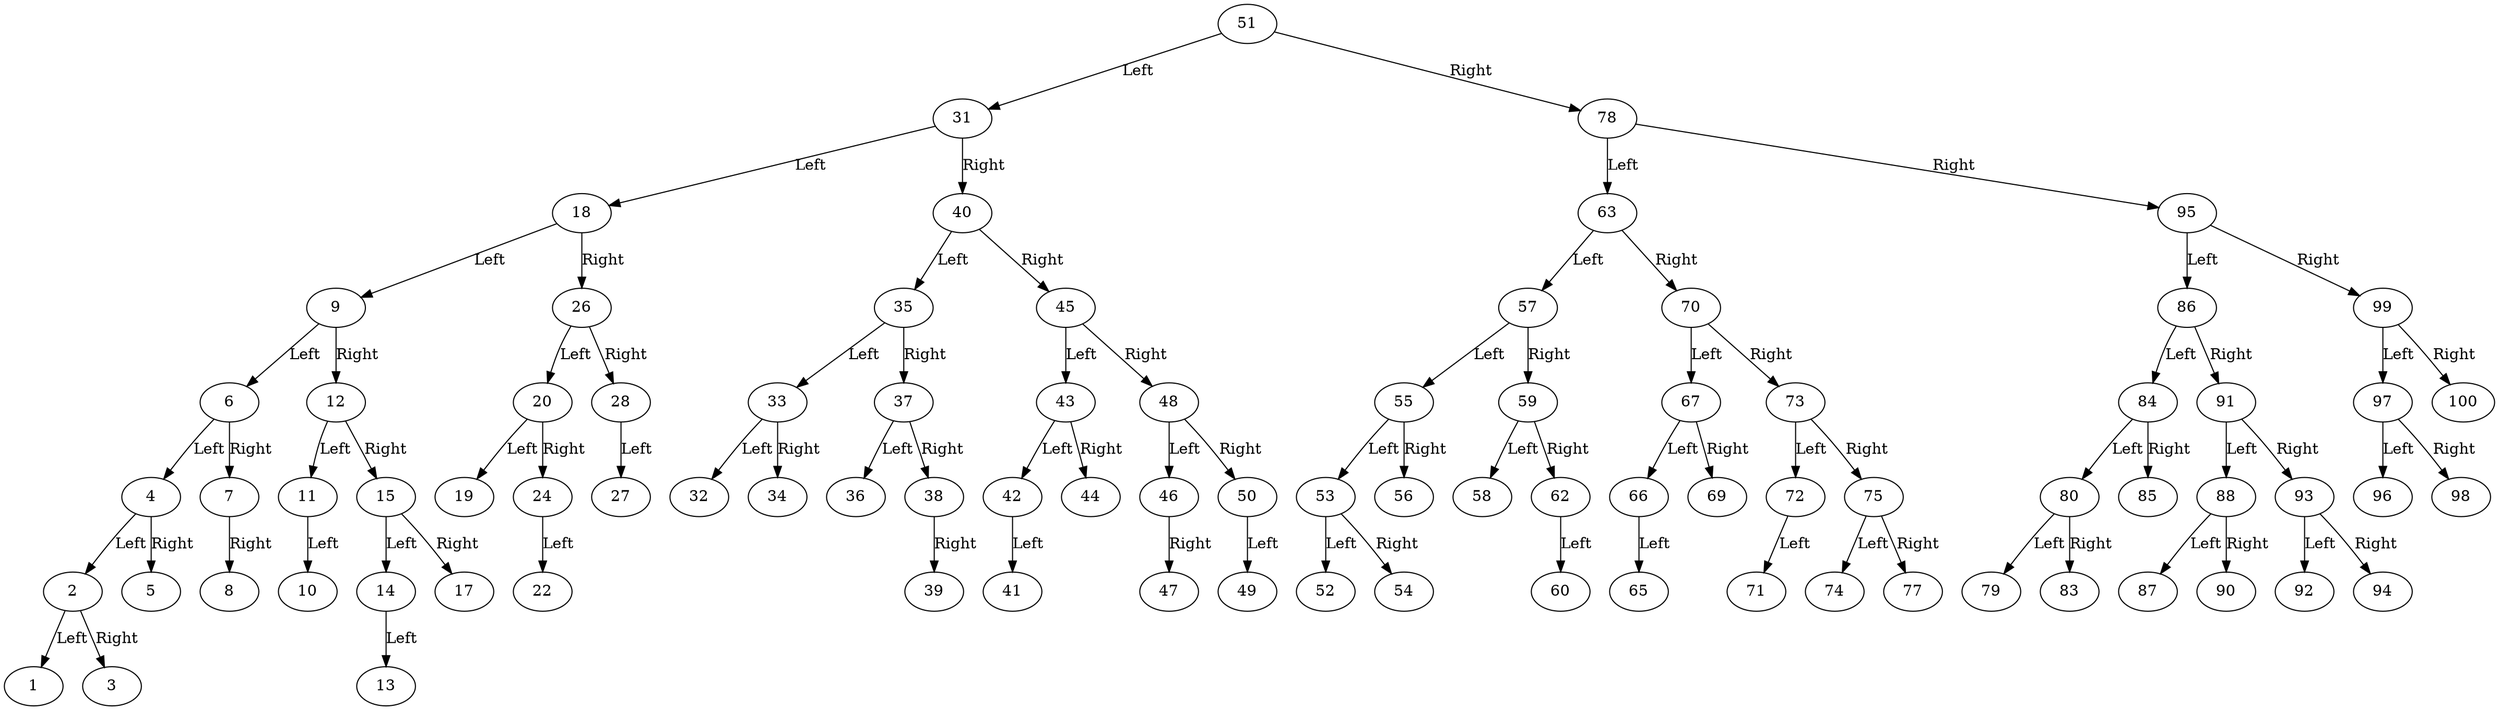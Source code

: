 // AVL Tree
digraph {
	51 [label=51]
	51 -> 31 [label=Left]
	31 [label=31]
	31 -> 18 [label=Left]
	18 [label=18]
	18 -> 9 [label=Left]
	9 [label=9]
	9 -> 6 [label=Left]
	6 [label=6]
	6 -> 4 [label=Left]
	4 [label=4]
	4 -> 2 [label=Left]
	2 [label=2]
	2 -> 1 [label=Left]
	1 [label=1]
	2 -> 3 [label=Right]
	3 [label=3]
	4 -> 5 [label=Right]
	5 [label=5]
	6 -> 7 [label=Right]
	7 [label=7]
	7 -> 8 [label=Right]
	8 [label=8]
	9 -> 12 [label=Right]
	12 [label=12]
	12 -> 11 [label=Left]
	11 [label=11]
	11 -> 10 [label=Left]
	10 [label=10]
	12 -> 15 [label=Right]
	15 [label=15]
	15 -> 14 [label=Left]
	14 [label=14]
	14 -> 13 [label=Left]
	13 [label=13]
	15 -> 17 [label=Right]
	17 [label=17]
	18 -> 26 [label=Right]
	26 [label=26]
	26 -> 20 [label=Left]
	20 [label=20]
	20 -> 19 [label=Left]
	19 [label=19]
	20 -> 24 [label=Right]
	24 [label=24]
	24 -> 22 [label=Left]
	22 [label=22]
	26 -> 28 [label=Right]
	28 [label=28]
	28 -> 27 [label=Left]
	27 [label=27]
	31 -> 40 [label=Right]
	40 [label=40]
	40 -> 35 [label=Left]
	35 [label=35]
	35 -> 33 [label=Left]
	33 [label=33]
	33 -> 32 [label=Left]
	32 [label=32]
	33 -> 34 [label=Right]
	34 [label=34]
	35 -> 37 [label=Right]
	37 [label=37]
	37 -> 36 [label=Left]
	36 [label=36]
	37 -> 38 [label=Right]
	38 [label=38]
	38 -> 39 [label=Right]
	39 [label=39]
	40 -> 45 [label=Right]
	45 [label=45]
	45 -> 43 [label=Left]
	43 [label=43]
	43 -> 42 [label=Left]
	42 [label=42]
	42 -> 41 [label=Left]
	41 [label=41]
	43 -> 44 [label=Right]
	44 [label=44]
	45 -> 48 [label=Right]
	48 [label=48]
	48 -> 46 [label=Left]
	46 [label=46]
	46 -> 47 [label=Right]
	47 [label=47]
	48 -> 50 [label=Right]
	50 [label=50]
	50 -> 49 [label=Left]
	49 [label=49]
	51 -> 78 [label=Right]
	78 [label=78]
	78 -> 63 [label=Left]
	63 [label=63]
	63 -> 57 [label=Left]
	57 [label=57]
	57 -> 55 [label=Left]
	55 [label=55]
	55 -> 53 [label=Left]
	53 [label=53]
	53 -> 52 [label=Left]
	52 [label=52]
	53 -> 54 [label=Right]
	54 [label=54]
	55 -> 56 [label=Right]
	56 [label=56]
	57 -> 59 [label=Right]
	59 [label=59]
	59 -> 58 [label=Left]
	58 [label=58]
	59 -> 62 [label=Right]
	62 [label=62]
	62 -> 60 [label=Left]
	60 [label=60]
	63 -> 70 [label=Right]
	70 [label=70]
	70 -> 67 [label=Left]
	67 [label=67]
	67 -> 66 [label=Left]
	66 [label=66]
	66 -> 65 [label=Left]
	65 [label=65]
	67 -> 69 [label=Right]
	69 [label=69]
	70 -> 73 [label=Right]
	73 [label=73]
	73 -> 72 [label=Left]
	72 [label=72]
	72 -> 71 [label=Left]
	71 [label=71]
	73 -> 75 [label=Right]
	75 [label=75]
	75 -> 74 [label=Left]
	74 [label=74]
	75 -> 77 [label=Right]
	77 [label=77]
	78 -> 95 [label=Right]
	95 [label=95]
	95 -> 86 [label=Left]
	86 [label=86]
	86 -> 84 [label=Left]
	84 [label=84]
	84 -> 80 [label=Left]
	80 [label=80]
	80 -> 79 [label=Left]
	79 [label=79]
	80 -> 83 [label=Right]
	83 [label=83]
	84 -> 85 [label=Right]
	85 [label=85]
	86 -> 91 [label=Right]
	91 [label=91]
	91 -> 88 [label=Left]
	88 [label=88]
	88 -> 87 [label=Left]
	87 [label=87]
	88 -> 90 [label=Right]
	90 [label=90]
	91 -> 93 [label=Right]
	93 [label=93]
	93 -> 92 [label=Left]
	92 [label=92]
	93 -> 94 [label=Right]
	94 [label=94]
	95 -> 99 [label=Right]
	99 [label=99]
	99 -> 97 [label=Left]
	97 [label=97]
	97 -> 96 [label=Left]
	96 [label=96]
	97 -> 98 [label=Right]
	98 [label=98]
	99 -> 100 [label=Right]
	100 [label=100]
}
